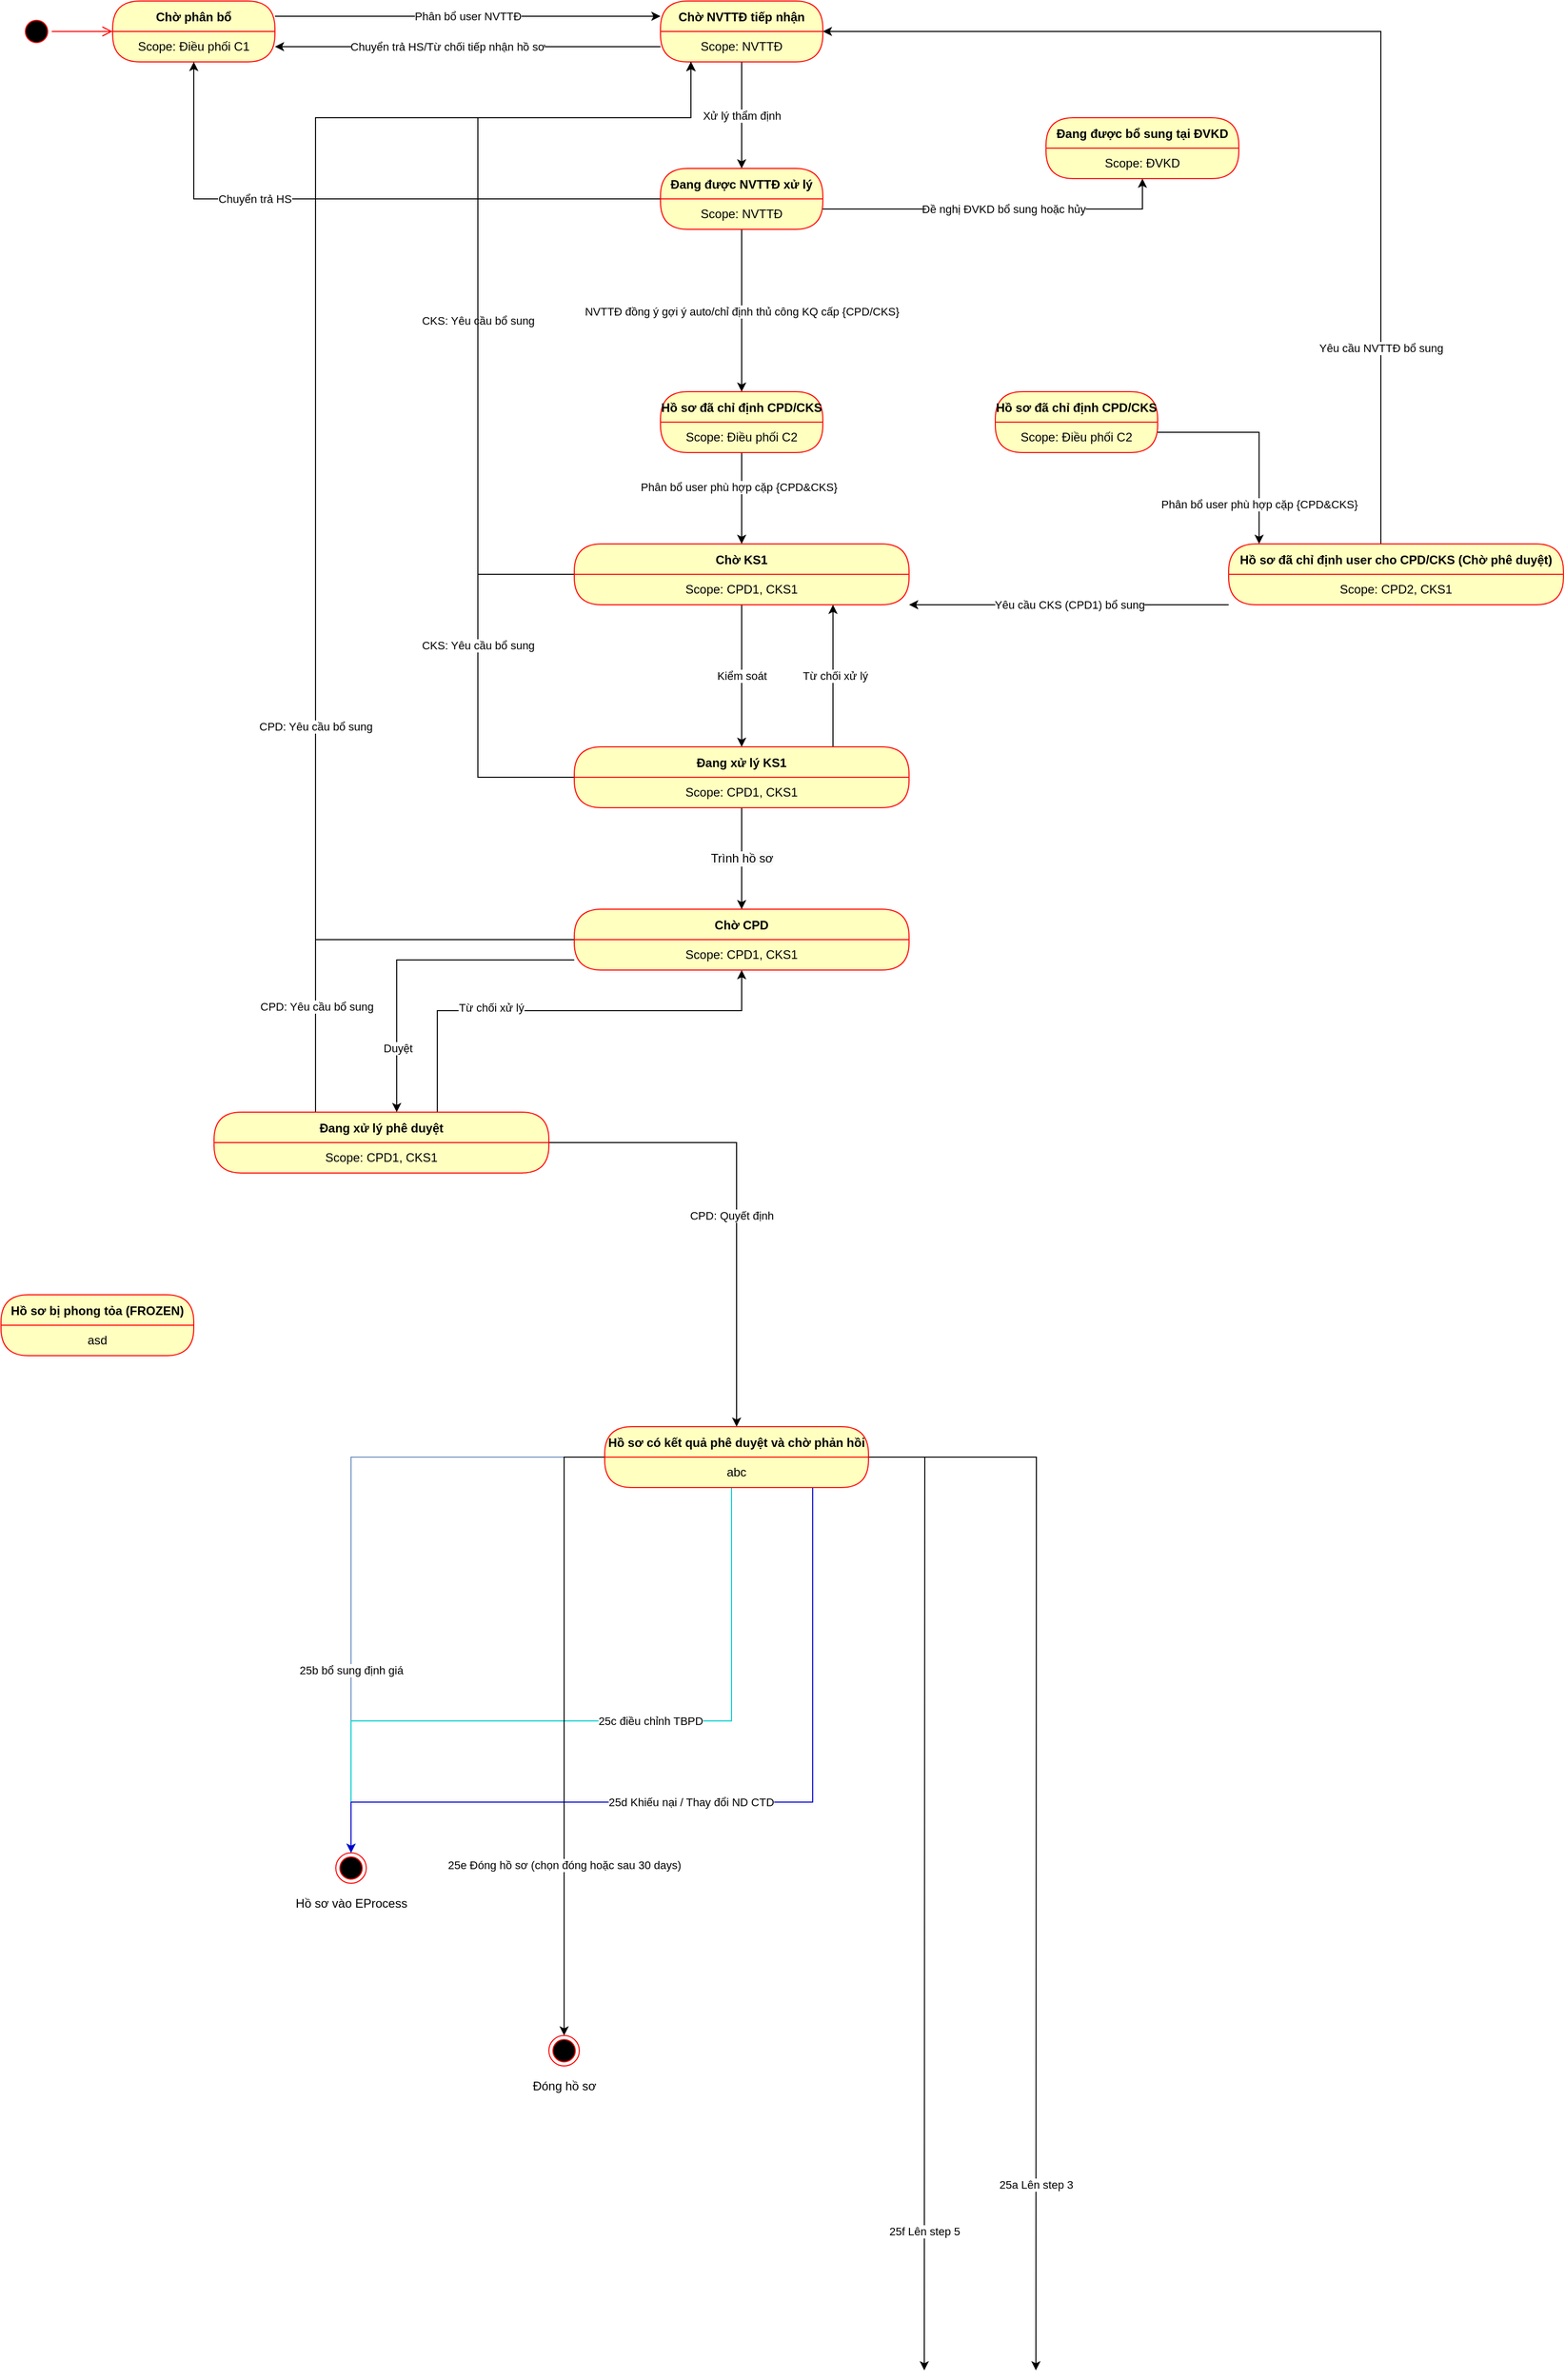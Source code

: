 <mxfile version="16.6.3" type="device"><diagram id="23iRSUPoRavnBvh4doch" name="Page-1"><mxGraphModel dx="2500" dy="886" grid="1" gridSize="10" guides="1" tooltips="1" connect="1" arrows="1" fold="1" page="1" pageScale="1" pageWidth="827" pageHeight="1169" math="0" shadow="0"><root><mxCell id="0"/><mxCell id="1" parent="0"/><mxCell id="JyMQmc5IFU3QY5s1mDOm-10" value="" style="ellipse;html=1;shape=startState;fillColor=#000000;strokeColor=#ff0000;" parent="1" vertex="1"><mxGeometry x="-200" y="70" width="30" height="30" as="geometry"/></mxCell><mxCell id="JyMQmc5IFU3QY5s1mDOm-11" value="" style="edgeStyle=orthogonalEdgeStyle;html=1;verticalAlign=bottom;endArrow=open;endSize=8;strokeColor=#ff0000;rounded=0;" parent="1" source="JyMQmc5IFU3QY5s1mDOm-10" target="JyMQmc5IFU3QY5s1mDOm-50" edge="1"><mxGeometry relative="1" as="geometry"><mxPoint x="110" y="85" as="targetPoint"/></mxGeometry></mxCell><mxCell id="JyMQmc5IFU3QY5s1mDOm-49" value="&lt;span style=&quot;color: rgb(0, 0, 0); font-family: helvetica; font-size: 11px; font-style: normal; font-weight: 400; letter-spacing: normal; text-align: center; text-indent: 0px; text-transform: none; word-spacing: 0px; background-color: rgb(255, 255, 255); display: inline; float: none;&quot;&gt;Phân bổ user NVTTĐ&lt;/span&gt;" style="edgeStyle=orthogonalEdgeStyle;rounded=0;orthogonalLoop=1;jettySize=auto;html=1;" parent="1" source="JyMQmc5IFU3QY5s1mDOm-50" target="JyMQmc5IFU3QY5s1mDOm-56" edge="1"><mxGeometry relative="1" as="geometry"><mxPoint x="270" y="85" as="sourcePoint"/><mxPoint x="430" y="85" as="targetPoint"/><Array as="points"><mxPoint x="290" y="70"/><mxPoint x="290" y="70"/></Array></mxGeometry></mxCell><mxCell id="JyMQmc5IFU3QY5s1mDOm-35" value="Xử lý thẩm định" style="edgeStyle=orthogonalEdgeStyle;rounded=0;orthogonalLoop=1;jettySize=auto;html=1;" parent="1" source="JyMQmc5IFU3QY5s1mDOm-56" target="JyMQmc5IFU3QY5s1mDOm-58" edge="1"><mxGeometry relative="1" as="geometry"><mxPoint x="510" y="115" as="sourcePoint"/><mxPoint x="480" y="170" as="targetPoint"/></mxGeometry></mxCell><mxCell id="JyMQmc5IFU3QY5s1mDOm-36" style="edgeStyle=orthogonalEdgeStyle;rounded=0;orthogonalLoop=1;jettySize=auto;html=1;" parent="1" source="JyMQmc5IFU3QY5s1mDOm-58" target="JyMQmc5IFU3QY5s1mDOm-60" edge="1"><mxGeometry relative="1" as="geometry"><mxPoint x="400" y="200" as="sourcePoint"/><mxPoint x="280" y="290" as="targetPoint"/><Array as="points"><mxPoint x="905" y="260"/></Array></mxGeometry></mxCell><mxCell id="JyMQmc5IFU3QY5s1mDOm-73" value="Đề nghị ĐVKD bổ sung hoặc hủy" style="edgeLabel;html=1;align=center;verticalAlign=middle;resizable=0;points=[];" parent="JyMQmc5IFU3QY5s1mDOm-36" vertex="1" connectable="0"><mxGeometry x="-0.05" relative="1" as="geometry"><mxPoint x="14" as="offset"/></mxGeometry></mxCell><mxCell id="JyMQmc5IFU3QY5s1mDOm-40" style="edgeStyle=orthogonalEdgeStyle;rounded=0;orthogonalLoop=1;jettySize=auto;html=1;" parent="1" source="JyMQmc5IFU3QY5s1mDOm-58" target="JyMQmc5IFU3QY5s1mDOm-62" edge="1"><mxGeometry relative="1" as="geometry"><mxPoint x="310" y="350" as="sourcePoint"/><mxPoint x="300" y="460" as="targetPoint"/></mxGeometry></mxCell><mxCell id="JyMQmc5IFU3QY5s1mDOm-74" value="NVTTĐ đồng ý gợi ý auto/chỉ định thủ công KQ cấp {CPD/CKS}" style="edgeLabel;html=1;align=center;verticalAlign=middle;resizable=0;points=[];" parent="JyMQmc5IFU3QY5s1mDOm-40" vertex="1" connectable="0"><mxGeometry x="0.164" y="-2" relative="1" as="geometry"><mxPoint x="2" y="-12" as="offset"/></mxGeometry></mxCell><mxCell id="JyMQmc5IFU3QY5s1mDOm-42" style="edgeStyle=orthogonalEdgeStyle;rounded=0;orthogonalLoop=1;jettySize=auto;html=1;" parent="1" source="JyMQmc5IFU3QY5s1mDOm-62" target="JyMQmc5IFU3QY5s1mDOm-64" edge="1"><mxGeometry relative="1" as="geometry"><mxPoint x="300" y="520" as="sourcePoint"/><mxPoint x="315" y="585" as="targetPoint"/></mxGeometry></mxCell><mxCell id="JyMQmc5IFU3QY5s1mDOm-75" value="Phân bổ user phù hợp cặp {CPD&amp;amp;CKS}" style="edgeLabel;html=1;align=center;verticalAlign=middle;resizable=0;points=[];" parent="JyMQmc5IFU3QY5s1mDOm-42" vertex="1" connectable="0"><mxGeometry x="-0.24" y="-3" relative="1" as="geometry"><mxPoint as="offset"/></mxGeometry></mxCell><mxCell id="JyMQmc5IFU3QY5s1mDOm-47" style="edgeStyle=orthogonalEdgeStyle;rounded=0;orthogonalLoop=1;jettySize=auto;html=1;" parent="1" source="WMWsX8FBdI95J4qFYAlM-52" target="JyMQmc5IFU3QY5s1mDOm-68" edge="1"><mxGeometry relative="1" as="geometry"><mxPoint x="935" y="1205" as="sourcePoint"/><mxPoint x="785" y="1340" as="targetPoint"/></mxGeometry></mxCell><mxCell id="WMWsX8FBdI95J4qFYAlM-35" value="CPD: Quyết định" style="edgeLabel;html=1;align=center;verticalAlign=middle;resizable=0;points=[];" vertex="1" connectable="0" parent="JyMQmc5IFU3QY5s1mDOm-47"><mxGeometry x="-0.079" y="3" relative="1" as="geometry"><mxPoint x="-8" y="43" as="offset"/></mxGeometry></mxCell><mxCell id="JyMQmc5IFU3QY5s1mDOm-50" value="Chờ phân bổ" style="swimlane;fontStyle=1;align=center;verticalAlign=middle;childLayout=stackLayout;horizontal=1;startSize=30;horizontalStack=0;resizeParent=0;resizeLast=1;container=0;fontColor=#000000;collapsible=0;rounded=1;arcSize=30;strokeColor=#ff0000;fillColor=#ffffc0;swimlaneFillColor=#ffffc0;dropTarget=0;" parent="1" vertex="1"><mxGeometry x="-110" y="55" width="160" height="60" as="geometry"/></mxCell><mxCell id="JyMQmc5IFU3QY5s1mDOm-51" value="Scope: Điều phối C1" style="text;html=1;strokeColor=none;fillColor=none;align=center;verticalAlign=middle;spacingLeft=4;spacingRight=4;whiteSpace=wrap;overflow=hidden;rotatable=0;fontColor=#000000;" parent="JyMQmc5IFU3QY5s1mDOm-50" vertex="1"><mxGeometry y="30" width="160" height="30" as="geometry"/></mxCell><mxCell id="JyMQmc5IFU3QY5s1mDOm-71" style="edgeStyle=orthogonalEdgeStyle;rounded=0;orthogonalLoop=1;jettySize=auto;html=1;" parent="1" source="JyMQmc5IFU3QY5s1mDOm-56" target="JyMQmc5IFU3QY5s1mDOm-50" edge="1"><mxGeometry relative="1" as="geometry"><Array as="points"><mxPoint x="330" y="100"/><mxPoint x="330" y="100"/></Array></mxGeometry></mxCell><mxCell id="JyMQmc5IFU3QY5s1mDOm-72" value="Chuyển trả HS/Từ chối tiếp nhận hồ sơ" style="edgeLabel;html=1;align=center;verticalAlign=middle;resizable=0;points=[];" parent="JyMQmc5IFU3QY5s1mDOm-71" vertex="1" connectable="0"><mxGeometry x="0.232" relative="1" as="geometry"><mxPoint x="24" as="offset"/></mxGeometry></mxCell><mxCell id="JyMQmc5IFU3QY5s1mDOm-56" value="Chờ NVTTĐ tiếp nhận" style="swimlane;fontStyle=1;align=center;verticalAlign=middle;childLayout=stackLayout;horizontal=1;startSize=30;horizontalStack=0;resizeParent=0;resizeLast=1;container=0;fontColor=#000000;collapsible=0;rounded=1;arcSize=30;strokeColor=#ff0000;fillColor=#ffffc0;swimlaneFillColor=#ffffc0;dropTarget=0;" parent="1" vertex="1"><mxGeometry x="430" y="55" width="160" height="60" as="geometry"/></mxCell><mxCell id="JyMQmc5IFU3QY5s1mDOm-57" value="Scope: NVTTĐ" style="text;html=1;strokeColor=none;fillColor=none;align=center;verticalAlign=middle;spacingLeft=4;spacingRight=4;whiteSpace=wrap;overflow=hidden;rotatable=0;fontColor=#000000;" parent="JyMQmc5IFU3QY5s1mDOm-56" vertex="1"><mxGeometry y="30" width="160" height="30" as="geometry"/></mxCell><mxCell id="WMWsX8FBdI95J4qFYAlM-78" style="edgeStyle=orthogonalEdgeStyle;rounded=0;orthogonalLoop=1;jettySize=auto;html=1;strokeColor=#000000;" edge="1" parent="1" source="JyMQmc5IFU3QY5s1mDOm-58" target="JyMQmc5IFU3QY5s1mDOm-50"><mxGeometry relative="1" as="geometry"/></mxCell><mxCell id="WMWsX8FBdI95J4qFYAlM-79" value="Chuyển trả HS" style="edgeLabel;html=1;align=center;verticalAlign=middle;resizable=0;points=[];" vertex="1" connectable="0" parent="WMWsX8FBdI95J4qFYAlM-78"><mxGeometry x="0.37" y="2" relative="1" as="geometry"><mxPoint x="7" y="-2" as="offset"/></mxGeometry></mxCell><mxCell id="JyMQmc5IFU3QY5s1mDOm-58" value="Đang được NVTTĐ xử lý" style="swimlane;fontStyle=1;align=center;verticalAlign=middle;childLayout=stackLayout;horizontal=1;startSize=30;horizontalStack=0;resizeParent=0;resizeLast=1;container=0;fontColor=#000000;collapsible=0;rounded=1;arcSize=30;strokeColor=#ff0000;fillColor=#ffffc0;swimlaneFillColor=#ffffc0;dropTarget=0;" parent="1" vertex="1"><mxGeometry x="430" y="220" width="160" height="60" as="geometry"/></mxCell><mxCell id="JyMQmc5IFU3QY5s1mDOm-59" value="Scope: NVTTĐ" style="text;html=1;strokeColor=none;fillColor=none;align=center;verticalAlign=middle;spacingLeft=4;spacingRight=4;whiteSpace=wrap;overflow=hidden;rotatable=0;fontColor=#000000;" parent="JyMQmc5IFU3QY5s1mDOm-58" vertex="1"><mxGeometry y="30" width="160" height="30" as="geometry"/></mxCell><mxCell id="JyMQmc5IFU3QY5s1mDOm-60" value="Đang được bổ sung tại ĐVKD" style="swimlane;fontStyle=1;align=center;verticalAlign=middle;childLayout=stackLayout;horizontal=1;startSize=30;horizontalStack=0;resizeParent=0;resizeLast=1;container=0;fontColor=#000000;collapsible=0;rounded=1;arcSize=30;strokeColor=#ff0000;fillColor=#ffffc0;swimlaneFillColor=#ffffc0;dropTarget=0;" parent="1" vertex="1"><mxGeometry x="810" y="170" width="190" height="60" as="geometry"/></mxCell><mxCell id="JyMQmc5IFU3QY5s1mDOm-61" value="Scope: ĐVKD" style="text;html=1;strokeColor=none;fillColor=none;align=center;verticalAlign=middle;spacingLeft=4;spacingRight=4;whiteSpace=wrap;overflow=hidden;rotatable=0;fontColor=#000000;" parent="JyMQmc5IFU3QY5s1mDOm-60" vertex="1"><mxGeometry y="30" width="190" height="30" as="geometry"/></mxCell><mxCell id="JyMQmc5IFU3QY5s1mDOm-62" value="Hồ sơ đã chỉ định CPD/CKS" style="swimlane;fontStyle=1;align=center;verticalAlign=middle;childLayout=stackLayout;horizontal=1;startSize=30;horizontalStack=0;resizeParent=0;resizeLast=1;container=0;fontColor=#000000;collapsible=0;rounded=1;arcSize=30;strokeColor=#ff0000;fillColor=#ffffc0;swimlaneFillColor=#ffffc0;dropTarget=0;" parent="1" vertex="1"><mxGeometry x="430" y="440" width="160" height="60" as="geometry"/></mxCell><mxCell id="JyMQmc5IFU3QY5s1mDOm-63" value="Scope: Điều phối C2" style="text;html=1;strokeColor=none;fillColor=none;align=center;verticalAlign=middle;spacingLeft=4;spacingRight=4;whiteSpace=wrap;overflow=hidden;rotatable=0;fontColor=#000000;" parent="JyMQmc5IFU3QY5s1mDOm-62" vertex="1"><mxGeometry y="30" width="160" height="30" as="geometry"/></mxCell><mxCell id="WMWsX8FBdI95J4qFYAlM-46" style="edgeStyle=orthogonalEdgeStyle;rounded=0;orthogonalLoop=1;jettySize=auto;html=1;strokeColor=#000000;" edge="1" parent="1" source="JyMQmc5IFU3QY5s1mDOm-64" target="JyMQmc5IFU3QY5s1mDOm-56"><mxGeometry relative="1" as="geometry"><mxPoint x="690" y="120" as="targetPoint"/><Array as="points"><mxPoint x="250" y="620"/><mxPoint x="250" y="170"/><mxPoint x="460" y="170"/></Array></mxGeometry></mxCell><mxCell id="WMWsX8FBdI95J4qFYAlM-47" value="CKS: Yêu cầu bổ sung" style="edgeLabel;html=1;align=center;verticalAlign=middle;resizable=0;points=[];" vertex="1" connectable="0" parent="WMWsX8FBdI95J4qFYAlM-46"><mxGeometry x="-0.192" y="3" relative="1" as="geometry"><mxPoint x="3" y="-18" as="offset"/></mxGeometry></mxCell><mxCell id="WMWsX8FBdI95J4qFYAlM-55" style="edgeStyle=orthogonalEdgeStyle;rounded=0;orthogonalLoop=1;jettySize=auto;html=1;strokeColor=#000000;" edge="1" parent="1" source="WMWsX8FBdI95J4qFYAlM-67" target="WMWsX8FBdI95J4qFYAlM-52"><mxGeometry relative="1" as="geometry"><mxPoint x="850" y="1360" as="sourcePoint"/><Array as="points"><mxPoint x="170" y="1000"/></Array></mxGeometry></mxCell><mxCell id="WMWsX8FBdI95J4qFYAlM-56" value="Duyệt" style="edgeLabel;html=1;align=center;verticalAlign=middle;resizable=0;points=[];" vertex="1" connectable="0" parent="WMWsX8FBdI95J4qFYAlM-55"><mxGeometry x="0.615" y="1" relative="1" as="geometry"><mxPoint y="-1" as="offset"/></mxGeometry></mxCell><mxCell id="WMWsX8FBdI95J4qFYAlM-60" style="edgeStyle=orthogonalEdgeStyle;rounded=0;orthogonalLoop=1;jettySize=auto;html=1;strokeColor=#000000;" edge="1" parent="1" source="JyMQmc5IFU3QY5s1mDOm-64" target="WMWsX8FBdI95J4qFYAlM-61"><mxGeometry relative="1" as="geometry"><mxPoint x="510" y="790" as="targetPoint"/></mxGeometry></mxCell><mxCell id="WMWsX8FBdI95J4qFYAlM-64" value="Kiểm soát" style="edgeLabel;html=1;align=center;verticalAlign=middle;resizable=0;points=[];" vertex="1" connectable="0" parent="WMWsX8FBdI95J4qFYAlM-60"><mxGeometry x="-0.3" y="-4" relative="1" as="geometry"><mxPoint x="4" y="21" as="offset"/></mxGeometry></mxCell><mxCell id="JyMQmc5IFU3QY5s1mDOm-64" value="Chờ KS1" style="swimlane;fontStyle=1;align=center;verticalAlign=middle;childLayout=stackLayout;horizontal=1;startSize=30;horizontalStack=0;resizeParent=0;resizeLast=1;container=0;fontColor=#000000;collapsible=0;rounded=1;arcSize=30;strokeColor=#ff0000;fillColor=#ffffc0;swimlaneFillColor=#ffffc0;dropTarget=0;" parent="1" vertex="1"><mxGeometry x="345" y="590" width="330" height="60" as="geometry"/></mxCell><mxCell id="JyMQmc5IFU3QY5s1mDOm-65" value="Scope: CPD1, CKS1" style="text;html=1;strokeColor=none;fillColor=none;align=center;verticalAlign=middle;spacingLeft=4;spacingRight=4;whiteSpace=wrap;overflow=hidden;rotatable=0;fontColor=#000000;" parent="JyMQmc5IFU3QY5s1mDOm-64" vertex="1"><mxGeometry y="30" width="330" height="30" as="geometry"/></mxCell><mxCell id="WMWsX8FBdI95J4qFYAlM-38" value="asd" style="text;html=1;strokeColor=none;fillColor=none;align=center;verticalAlign=middle;spacingLeft=4;spacingRight=4;whiteSpace=wrap;overflow=hidden;rotatable=0;fontColor=#000000;" vertex="1" parent="JyMQmc5IFU3QY5s1mDOm-64"><mxGeometry y="60" width="330" as="geometry"/></mxCell><mxCell id="JyMQmc5IFU3QY5s1mDOm-66" value="Hồ sơ bị phong tỏa (FROZEN)" style="swimlane;fontStyle=1;align=center;verticalAlign=middle;childLayout=stackLayout;horizontal=1;startSize=30;horizontalStack=0;resizeParent=0;resizeLast=1;container=0;fontColor=#000000;collapsible=0;rounded=1;arcSize=30;strokeColor=#ff0000;fillColor=#ffffc0;swimlaneFillColor=#ffffc0;dropTarget=0;" parent="1" vertex="1"><mxGeometry x="-220" y="1330" width="190" height="60" as="geometry"/></mxCell><mxCell id="JyMQmc5IFU3QY5s1mDOm-67" value="asd" style="text;html=1;strokeColor=none;fillColor=none;align=center;verticalAlign=middle;spacingLeft=4;spacingRight=4;whiteSpace=wrap;overflow=hidden;rotatable=0;fontColor=#000000;" parent="JyMQmc5IFU3QY5s1mDOm-66" vertex="1"><mxGeometry y="30" width="190" height="30" as="geometry"/></mxCell><mxCell id="WMWsX8FBdI95J4qFYAlM-12" style="edgeStyle=orthogonalEdgeStyle;rounded=0;orthogonalLoop=1;jettySize=auto;html=1;fillColor=#dae8fc;strokeColor=#6c8ebf;" edge="1" parent="1" source="JyMQmc5IFU3QY5s1mDOm-68" target="WMWsX8FBdI95J4qFYAlM-29"><mxGeometry relative="1" as="geometry"><mxPoint x="130" y="1880" as="targetPoint"/></mxGeometry></mxCell><mxCell id="WMWsX8FBdI95J4qFYAlM-13" value="25b bổ sung định giá" style="edgeLabel;html=1;align=center;verticalAlign=middle;resizable=0;points=[];" vertex="1" connectable="0" parent="WMWsX8FBdI95J4qFYAlM-12"><mxGeometry x="0.779" y="-3" relative="1" as="geometry"><mxPoint x="3" y="-110" as="offset"/></mxGeometry></mxCell><mxCell id="WMWsX8FBdI95J4qFYAlM-16" style="edgeStyle=orthogonalEdgeStyle;rounded=0;orthogonalLoop=1;jettySize=auto;html=1;" edge="1" parent="1" source="JyMQmc5IFU3QY5s1mDOm-68"><mxGeometry relative="1" as="geometry"><mxPoint x="800" y="2390" as="targetPoint"/></mxGeometry></mxCell><mxCell id="WMWsX8FBdI95J4qFYAlM-17" value="25a Lên step 3" style="edgeLabel;html=1;align=center;verticalAlign=middle;resizable=0;points=[];" vertex="1" connectable="0" parent="WMWsX8FBdI95J4qFYAlM-16"><mxGeometry x="0.665" y="-2" relative="1" as="geometry"><mxPoint x="2" y="-5" as="offset"/></mxGeometry></mxCell><mxCell id="WMWsX8FBdI95J4qFYAlM-18" style="edgeStyle=orthogonalEdgeStyle;rounded=0;orthogonalLoop=1;jettySize=auto;html=1;fillColor=#f5f5f5;strokeColor=#00CCCC;" edge="1" parent="1" source="JyMQmc5IFU3QY5s1mDOm-68" target="WMWsX8FBdI95J4qFYAlM-29"><mxGeometry relative="1" as="geometry"><mxPoint x="435" y="1940" as="targetPoint"/><Array as="points"><mxPoint x="500" y="1750"/><mxPoint x="125" y="1750"/></Array></mxGeometry></mxCell><mxCell id="WMWsX8FBdI95J4qFYAlM-19" value="25c điều chỉnh TBPD" style="edgeLabel;html=1;align=center;verticalAlign=middle;resizable=0;points=[];" vertex="1" connectable="0" parent="WMWsX8FBdI95J4qFYAlM-18"><mxGeometry x="0.426" y="-1" relative="1" as="geometry"><mxPoint x="214" y="1" as="offset"/></mxGeometry></mxCell><mxCell id="WMWsX8FBdI95J4qFYAlM-21" value="25d Khiếu nại / Thay đổi ND CTD" style="edgeStyle=orthogonalEdgeStyle;rounded=0;orthogonalLoop=1;jettySize=auto;html=1;strokeColor=#0000CC;" edge="1" parent="1" source="JyMQmc5IFU3QY5s1mDOm-68" target="WMWsX8FBdI95J4qFYAlM-29"><mxGeometry x="0.055" relative="1" as="geometry"><mxPoint x="600" y="1840" as="targetPoint"/><Array as="points"><mxPoint x="580" y="1830"/><mxPoint x="125" y="1830"/></Array><mxPoint as="offset"/></mxGeometry></mxCell><mxCell id="WMWsX8FBdI95J4qFYAlM-22" value="25e Đóng hồ sơ (chọn đóng hoặc sau 30 days)" style="edgeStyle=orthogonalEdgeStyle;rounded=0;orthogonalLoop=1;jettySize=auto;html=1;" edge="1" parent="1" source="JyMQmc5IFU3QY5s1mDOm-68" target="WMWsX8FBdI95J4qFYAlM-24"><mxGeometry x="0.448" relative="1" as="geometry"><mxPoint x="240" y="1850" as="targetPoint"/><mxPoint as="offset"/></mxGeometry></mxCell><mxCell id="WMWsX8FBdI95J4qFYAlM-27" value="25f Lên step 5" style="edgeStyle=orthogonalEdgeStyle;rounded=0;orthogonalLoop=1;jettySize=auto;html=1;" edge="1" parent="1" source="JyMQmc5IFU3QY5s1mDOm-68"><mxGeometry x="0.714" relative="1" as="geometry"><mxPoint x="690" y="2390" as="targetPoint"/><mxPoint as="offset"/></mxGeometry></mxCell><mxCell id="JyMQmc5IFU3QY5s1mDOm-68" value="Hồ sơ có kết quả phê duyệt và chờ phản hồi" style="swimlane;fontStyle=1;align=center;verticalAlign=middle;childLayout=stackLayout;horizontal=1;startSize=30;horizontalStack=0;resizeParent=0;resizeLast=1;container=0;fontColor=#000000;collapsible=0;rounded=1;arcSize=30;strokeColor=#ff0000;fillColor=#ffffc0;swimlaneFillColor=#ffffc0;dropTarget=0;" parent="1" vertex="1"><mxGeometry x="375" y="1460" width="260" height="60" as="geometry"/></mxCell><mxCell id="JyMQmc5IFU3QY5s1mDOm-69" value="abc" style="text;html=1;strokeColor=none;fillColor=none;align=center;verticalAlign=middle;spacingLeft=4;spacingRight=4;whiteSpace=wrap;overflow=hidden;rotatable=0;fontColor=#000000;" parent="JyMQmc5IFU3QY5s1mDOm-68" vertex="1"><mxGeometry y="30" width="260" height="30" as="geometry"/></mxCell><mxCell id="WMWsX8FBdI95J4qFYAlM-26" value="asd" style="text;html=1;strokeColor=none;fillColor=none;align=center;verticalAlign=middle;spacingLeft=4;spacingRight=4;whiteSpace=wrap;overflow=hidden;rotatable=0;fontColor=#000000;" vertex="1" parent="JyMQmc5IFU3QY5s1mDOm-68"><mxGeometry y="60" width="260" as="geometry"/></mxCell><mxCell id="WMWsX8FBdI95J4qFYAlM-23" value="" style="group" vertex="1" connectable="0" parent="1"><mxGeometry x="270" y="2060" width="130" height="60" as="geometry"/></mxCell><mxCell id="WMWsX8FBdI95J4qFYAlM-24" value="" style="ellipse;html=1;shape=endState;fillColor=#000000;strokeColor=#ff0000;" vertex="1" parent="WMWsX8FBdI95J4qFYAlM-23"><mxGeometry x="50" width="30" height="30" as="geometry"/></mxCell><mxCell id="WMWsX8FBdI95J4qFYAlM-25" value="Đóng hồ sơ" style="text;html=1;align=center;verticalAlign=middle;resizable=0;points=[];autosize=1;strokeColor=none;fillColor=none;" vertex="1" parent="WMWsX8FBdI95J4qFYAlM-23"><mxGeometry x="25" y="40" width="80" height="20" as="geometry"/></mxCell><mxCell id="WMWsX8FBdI95J4qFYAlM-28" value="" style="group" vertex="1" connectable="0" parent="1"><mxGeometry x="60" y="1880" width="130" height="60" as="geometry"/></mxCell><mxCell id="WMWsX8FBdI95J4qFYAlM-29" value="" style="ellipse;html=1;shape=endState;fillColor=#000000;strokeColor=#ff0000;" vertex="1" parent="WMWsX8FBdI95J4qFYAlM-28"><mxGeometry x="50" width="30" height="30" as="geometry"/></mxCell><mxCell id="WMWsX8FBdI95J4qFYAlM-30" value="Hồ sơ vào EProcess" style="text;html=1;align=center;verticalAlign=middle;resizable=0;points=[];autosize=1;strokeColor=none;fillColor=none;" vertex="1" parent="WMWsX8FBdI95J4qFYAlM-28"><mxGeometry y="40" width="130" height="20" as="geometry"/></mxCell><mxCell id="WMWsX8FBdI95J4qFYAlM-45" value="&lt;span style=&quot;color: rgb(0, 0, 0); font-family: helvetica; font-size: 11px; font-style: normal; font-weight: 400; letter-spacing: normal; text-align: center; text-indent: 0px; text-transform: none; word-spacing: 0px; background-color: rgb(255, 255, 255); display: inline; float: none;&quot;&gt;Phân bổ user phù hợp cặp {CPD&amp;amp;CKS}&lt;/span&gt;" style="edgeStyle=orthogonalEdgeStyle;rounded=0;orthogonalLoop=1;jettySize=auto;html=1;strokeColor=#000000;" edge="1" parent="1" source="WMWsX8FBdI95J4qFYAlM-36" target="WMWsX8FBdI95J4qFYAlM-42"><mxGeometry x="0.623" relative="1" as="geometry"><Array as="points"><mxPoint x="1020" y="480"/></Array><mxPoint as="offset"/></mxGeometry></mxCell><mxCell id="WMWsX8FBdI95J4qFYAlM-36" value="Hồ sơ đã chỉ định CPD/CKS" style="swimlane;fontStyle=1;align=center;verticalAlign=middle;childLayout=stackLayout;horizontal=1;startSize=30;horizontalStack=0;resizeParent=0;resizeLast=1;container=0;fontColor=#000000;collapsible=0;rounded=1;arcSize=30;strokeColor=#ff0000;fillColor=#ffffc0;swimlaneFillColor=#ffffc0;dropTarget=0;" vertex="1" parent="1"><mxGeometry x="760" y="440" width="160" height="60" as="geometry"/></mxCell><mxCell id="WMWsX8FBdI95J4qFYAlM-37" value="Scope: Điều phối C2" style="text;html=1;strokeColor=none;fillColor=none;align=center;verticalAlign=middle;spacingLeft=4;spacingRight=4;whiteSpace=wrap;overflow=hidden;rotatable=0;fontColor=#000000;" vertex="1" parent="WMWsX8FBdI95J4qFYAlM-36"><mxGeometry y="30" width="160" height="30" as="geometry"/></mxCell><mxCell id="WMWsX8FBdI95J4qFYAlM-48" value="Yêu cầu CKS (CPD1) bổ sung" style="edgeStyle=orthogonalEdgeStyle;rounded=0;orthogonalLoop=1;jettySize=auto;html=1;strokeColor=#000000;" edge="1" parent="1" source="WMWsX8FBdI95J4qFYAlM-42" target="JyMQmc5IFU3QY5s1mDOm-64"><mxGeometry relative="1" as="geometry"><Array as="points"><mxPoint x="830" y="650"/><mxPoint x="830" y="650"/></Array></mxGeometry></mxCell><mxCell id="WMWsX8FBdI95J4qFYAlM-49" style="edgeStyle=orthogonalEdgeStyle;rounded=0;orthogonalLoop=1;jettySize=auto;html=1;strokeColor=#000000;" edge="1" parent="1" source="WMWsX8FBdI95J4qFYAlM-42" target="JyMQmc5IFU3QY5s1mDOm-56"><mxGeometry relative="1" as="geometry"><Array as="points"><mxPoint x="1140" y="85"/></Array></mxGeometry></mxCell><mxCell id="WMWsX8FBdI95J4qFYAlM-51" value="Yêu cầu NVTTĐ bổ sung" style="edgeLabel;html=1;align=center;verticalAlign=middle;resizable=0;points=[];" vertex="1" connectable="0" parent="WMWsX8FBdI95J4qFYAlM-49"><mxGeometry x="-0.634" relative="1" as="geometry"><mxPoint as="offset"/></mxGeometry></mxCell><mxCell id="WMWsX8FBdI95J4qFYAlM-42" value="Hồ sơ đã chỉ định user cho CPD/CKS (Chờ phê duyệt)" style="swimlane;fontStyle=1;align=center;verticalAlign=middle;childLayout=stackLayout;horizontal=1;startSize=30;horizontalStack=0;resizeParent=0;resizeLast=1;container=0;fontColor=#000000;collapsible=0;rounded=1;arcSize=30;strokeColor=#ff0000;fillColor=#ffffc0;swimlaneFillColor=#ffffc0;dropTarget=0;" vertex="1" parent="1"><mxGeometry x="990" y="590" width="330" height="60" as="geometry"/></mxCell><mxCell id="WMWsX8FBdI95J4qFYAlM-43" value="Scope: CPD2, CKS1" style="text;html=1;strokeColor=none;fillColor=none;align=center;verticalAlign=middle;spacingLeft=4;spacingRight=4;whiteSpace=wrap;overflow=hidden;rotatable=0;fontColor=#000000;" vertex="1" parent="WMWsX8FBdI95J4qFYAlM-42"><mxGeometry y="30" width="330" height="30" as="geometry"/></mxCell><mxCell id="WMWsX8FBdI95J4qFYAlM-44" value="asd" style="text;html=1;strokeColor=none;fillColor=none;align=center;verticalAlign=middle;spacingLeft=4;spacingRight=4;whiteSpace=wrap;overflow=hidden;rotatable=0;fontColor=#000000;" vertex="1" parent="WMWsX8FBdI95J4qFYAlM-42"><mxGeometry y="60" width="330" as="geometry"/></mxCell><mxCell id="WMWsX8FBdI95J4qFYAlM-58" style="edgeStyle=orthogonalEdgeStyle;rounded=0;orthogonalLoop=1;jettySize=auto;html=1;strokeColor=#000000;" edge="1" parent="1" source="WMWsX8FBdI95J4qFYAlM-52" target="WMWsX8FBdI95J4qFYAlM-67"><mxGeometry relative="1" as="geometry"><mxPoint x="240" y="750" as="targetPoint"/><Array as="points"><mxPoint x="210" y="1050"/><mxPoint x="510" y="1050"/></Array></mxGeometry></mxCell><mxCell id="WMWsX8FBdI95J4qFYAlM-59" value="Từ chối xử lý" style="edgeLabel;html=1;align=center;verticalAlign=middle;resizable=0;points=[];" vertex="1" connectable="0" parent="WMWsX8FBdI95J4qFYAlM-58"><mxGeometry x="-0.304" y="3" relative="1" as="geometry"><mxPoint as="offset"/></mxGeometry></mxCell><mxCell id="WMWsX8FBdI95J4qFYAlM-76" style="edgeStyle=orthogonalEdgeStyle;rounded=0;orthogonalLoop=1;jettySize=auto;html=1;strokeColor=#000000;" edge="1" parent="1" source="WMWsX8FBdI95J4qFYAlM-52" target="JyMQmc5IFU3QY5s1mDOm-56"><mxGeometry relative="1" as="geometry"><mxPoint x="10" y="910" as="targetPoint"/><Array as="points"><mxPoint x="90" y="170"/><mxPoint x="460" y="170"/></Array></mxGeometry></mxCell><mxCell id="WMWsX8FBdI95J4qFYAlM-77" value="&lt;span style=&quot;font-family: &amp;#34;helvetica&amp;#34;&quot;&gt;CPD: Yêu cầu bổ sung&lt;/span&gt;" style="edgeLabel;html=1;align=center;verticalAlign=middle;resizable=0;points=[];" vertex="1" connectable="0" parent="WMWsX8FBdI95J4qFYAlM-76"><mxGeometry x="-0.851" y="-1" relative="1" as="geometry"><mxPoint as="offset"/></mxGeometry></mxCell><mxCell id="WMWsX8FBdI95J4qFYAlM-52" value="Đang xử lý phê duyệt" style="swimlane;fontStyle=1;align=center;verticalAlign=middle;childLayout=stackLayout;horizontal=1;startSize=30;horizontalStack=0;resizeParent=0;resizeLast=1;container=0;fontColor=#000000;collapsible=0;rounded=1;arcSize=30;strokeColor=#ff0000;fillColor=#ffffc0;swimlaneFillColor=#ffffc0;dropTarget=0;" vertex="1" parent="1"><mxGeometry x="-10" y="1150" width="330" height="60" as="geometry"/></mxCell><mxCell id="WMWsX8FBdI95J4qFYAlM-53" value="Scope: CPD1, CKS1" style="text;html=1;strokeColor=none;fillColor=none;align=center;verticalAlign=middle;spacingLeft=4;spacingRight=4;whiteSpace=wrap;overflow=hidden;rotatable=0;fontColor=#000000;" vertex="1" parent="WMWsX8FBdI95J4qFYAlM-52"><mxGeometry y="30" width="330" height="30" as="geometry"/></mxCell><mxCell id="WMWsX8FBdI95J4qFYAlM-54" value="asd" style="text;html=1;strokeColor=none;fillColor=none;align=center;verticalAlign=middle;spacingLeft=4;spacingRight=4;whiteSpace=wrap;overflow=hidden;rotatable=0;fontColor=#000000;" vertex="1" parent="WMWsX8FBdI95J4qFYAlM-52"><mxGeometry y="60" width="330" as="geometry"/></mxCell><mxCell id="WMWsX8FBdI95J4qFYAlM-65" style="edgeStyle=orthogonalEdgeStyle;rounded=0;orthogonalLoop=1;jettySize=auto;html=1;strokeColor=#000000;" edge="1" parent="1" source="WMWsX8FBdI95J4qFYAlM-61" target="JyMQmc5IFU3QY5s1mDOm-64"><mxGeometry relative="1" as="geometry"><Array as="points"><mxPoint x="600" y="710"/><mxPoint x="600" y="710"/></Array></mxGeometry></mxCell><mxCell id="WMWsX8FBdI95J4qFYAlM-66" value="Từ chối xử lý" style="edgeLabel;html=1;align=center;verticalAlign=middle;resizable=0;points=[];" vertex="1" connectable="0" parent="WMWsX8FBdI95J4qFYAlM-65"><mxGeometry x="-0.186" y="-2" relative="1" as="geometry"><mxPoint y="-13" as="offset"/></mxGeometry></mxCell><mxCell id="WMWsX8FBdI95J4qFYAlM-70" value="&lt;span style=&quot;color: rgb(0, 0, 0); font-family: helvetica; font-size: 12px; font-style: normal; letter-spacing: normal; text-align: center; text-indent: 0px; text-transform: none; word-spacing: 0px; background-color: rgb(248, 249, 250); display: inline; float: none;&quot;&gt;Trình hồ sơ&lt;/span&gt;" style="edgeStyle=orthogonalEdgeStyle;rounded=0;orthogonalLoop=1;jettySize=auto;html=1;strokeColor=#000000;fontStyle=0" edge="1" parent="1" source="WMWsX8FBdI95J4qFYAlM-61" target="WMWsX8FBdI95J4qFYAlM-67"><mxGeometry relative="1" as="geometry"/></mxCell><mxCell id="WMWsX8FBdI95J4qFYAlM-74" value="&lt;span style=&quot;color: rgb(0, 0, 0); font-family: helvetica; font-size: 11px; font-style: normal; font-weight: 400; letter-spacing: normal; text-align: center; text-indent: 0px; text-transform: none; word-spacing: 0px; background-color: rgb(255, 255, 255); display: inline; float: none;&quot;&gt;CKS: Yêu cầu bổ sung&lt;/span&gt;" style="edgeStyle=orthogonalEdgeStyle;rounded=0;orthogonalLoop=1;jettySize=auto;html=1;strokeColor=#000000;" edge="1" parent="1" source="WMWsX8FBdI95J4qFYAlM-61" target="JyMQmc5IFU3QY5s1mDOm-56"><mxGeometry x="-0.554" relative="1" as="geometry"><Array as="points"><mxPoint x="250" y="820"/><mxPoint x="250" y="170"/><mxPoint x="460" y="170"/></Array><mxPoint as="offset"/></mxGeometry></mxCell><mxCell id="WMWsX8FBdI95J4qFYAlM-61" value="Đang xử lý KS1" style="swimlane;fontStyle=1;align=center;verticalAlign=middle;childLayout=stackLayout;horizontal=1;startSize=30;horizontalStack=0;resizeParent=0;resizeLast=1;container=0;fontColor=#000000;collapsible=0;rounded=1;arcSize=30;strokeColor=#ff0000;fillColor=#ffffc0;swimlaneFillColor=#ffffc0;dropTarget=0;" vertex="1" parent="1"><mxGeometry x="345" y="790" width="330" height="60" as="geometry"/></mxCell><mxCell id="WMWsX8FBdI95J4qFYAlM-62" value="Scope: CPD1, CKS1" style="text;html=1;strokeColor=none;fillColor=none;align=center;verticalAlign=middle;spacingLeft=4;spacingRight=4;whiteSpace=wrap;overflow=hidden;rotatable=0;fontColor=#000000;" vertex="1" parent="WMWsX8FBdI95J4qFYAlM-61"><mxGeometry y="30" width="330" height="30" as="geometry"/></mxCell><mxCell id="WMWsX8FBdI95J4qFYAlM-63" value="asd" style="text;html=1;strokeColor=none;fillColor=none;align=center;verticalAlign=middle;spacingLeft=4;spacingRight=4;whiteSpace=wrap;overflow=hidden;rotatable=0;fontColor=#000000;" vertex="1" parent="WMWsX8FBdI95J4qFYAlM-61"><mxGeometry y="60" width="330" as="geometry"/></mxCell><mxCell id="WMWsX8FBdI95J4qFYAlM-75" value="&lt;span style=&quot;color: rgb(0 , 0 , 0) ; font-family: &amp;#34;helvetica&amp;#34; ; font-size: 11px ; font-style: normal ; font-weight: 400 ; letter-spacing: normal ; text-align: center ; text-indent: 0px ; text-transform: none ; word-spacing: 0px ; background-color: rgb(255 , 255 , 255) ; display: inline ; float: none&quot;&gt;CPD: Yêu cầu bổ sung&lt;/span&gt;" style="edgeStyle=orthogonalEdgeStyle;rounded=0;orthogonalLoop=1;jettySize=auto;html=1;strokeColor=#000000;" edge="1" parent="1" source="WMWsX8FBdI95J4qFYAlM-67" target="JyMQmc5IFU3QY5s1mDOm-56"><mxGeometry x="-0.376" relative="1" as="geometry"><Array as="points"><mxPoint x="90" y="980"/><mxPoint x="90" y="170"/><mxPoint x="460" y="170"/></Array><mxPoint as="offset"/></mxGeometry></mxCell><mxCell id="WMWsX8FBdI95J4qFYAlM-67" value="Chờ CPD" style="swimlane;fontStyle=1;align=center;verticalAlign=middle;childLayout=stackLayout;horizontal=1;startSize=30;horizontalStack=0;resizeParent=0;resizeLast=1;container=0;fontColor=#000000;collapsible=0;rounded=1;arcSize=30;strokeColor=#ff0000;fillColor=#ffffc0;swimlaneFillColor=#ffffc0;dropTarget=0;" vertex="1" parent="1"><mxGeometry x="345" y="950" width="330" height="60" as="geometry"/></mxCell><mxCell id="WMWsX8FBdI95J4qFYAlM-68" value="Scope: CPD1, CKS1" style="text;html=1;strokeColor=none;fillColor=none;align=center;verticalAlign=middle;spacingLeft=4;spacingRight=4;whiteSpace=wrap;overflow=hidden;rotatable=0;fontColor=#000000;" vertex="1" parent="WMWsX8FBdI95J4qFYAlM-67"><mxGeometry y="30" width="330" height="30" as="geometry"/></mxCell><mxCell id="WMWsX8FBdI95J4qFYAlM-69" value="asd" style="text;html=1;strokeColor=none;fillColor=none;align=center;verticalAlign=middle;spacingLeft=4;spacingRight=4;whiteSpace=wrap;overflow=hidden;rotatable=0;fontColor=#000000;" vertex="1" parent="WMWsX8FBdI95J4qFYAlM-67"><mxGeometry y="60" width="330" as="geometry"/></mxCell></root></mxGraphModel></diagram></mxfile>
